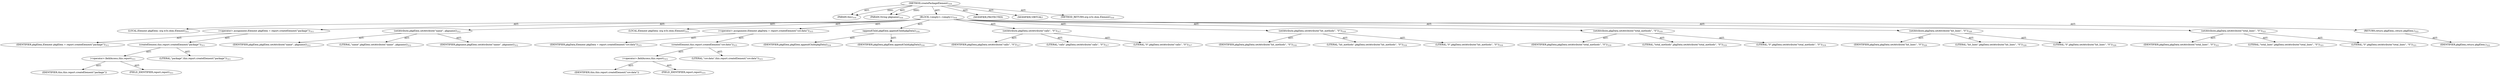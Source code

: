 digraph "createPackageElement" {  
"111669149706" [label = <(METHOD,createPackageElement)<SUB>310</SUB>> ]
"115964117017" [label = <(PARAM,this)<SUB>310</SUB>> ]
"115964117018" [label = <(PARAM,String pkgname)<SUB>310</SUB>> ]
"25769803807" [label = <(BLOCK,&lt;empty&gt;,&lt;empty&gt;)<SUB>310</SUB>> ]
"94489280558" [label = <(LOCAL,Element pkgElem: org.w3c.dom.Element)<SUB>311</SUB>> ]
"30064771340" [label = <(&lt;operator&gt;.assignment,Element pkgElem = report.createElement(&quot;package&quot;))<SUB>311</SUB>> ]
"68719476987" [label = <(IDENTIFIER,pkgElem,Element pkgElem = report.createElement(&quot;package&quot;))<SUB>311</SUB>> ]
"30064771341" [label = <(createElement,this.report.createElement(&quot;package&quot;))<SUB>311</SUB>> ]
"30064771342" [label = <(&lt;operator&gt;.fieldAccess,this.report)<SUB>311</SUB>> ]
"68719476988" [label = <(IDENTIFIER,this,this.report.createElement(&quot;package&quot;))> ]
"55834574880" [label = <(FIELD_IDENTIFIER,report,report)<SUB>311</SUB>> ]
"90194313281" [label = <(LITERAL,&quot;package&quot;,this.report.createElement(&quot;package&quot;))<SUB>311</SUB>> ]
"30064771343" [label = <(setAttribute,pkgElem.setAttribute(&quot;name&quot;, pkgname))<SUB>312</SUB>> ]
"68719476989" [label = <(IDENTIFIER,pkgElem,pkgElem.setAttribute(&quot;name&quot;, pkgname))<SUB>312</SUB>> ]
"90194313282" [label = <(LITERAL,&quot;name&quot;,pkgElem.setAttribute(&quot;name&quot;, pkgname))<SUB>312</SUB>> ]
"68719476990" [label = <(IDENTIFIER,pkgname,pkgElem.setAttribute(&quot;name&quot;, pkgname))<SUB>312</SUB>> ]
"94489280559" [label = <(LOCAL,Element pkgData: org.w3c.dom.Element)<SUB>315</SUB>> ]
"30064771344" [label = <(&lt;operator&gt;.assignment,Element pkgData = report.createElement(&quot;cov.data&quot;))<SUB>315</SUB>> ]
"68719476991" [label = <(IDENTIFIER,pkgData,Element pkgData = report.createElement(&quot;cov.data&quot;))<SUB>315</SUB>> ]
"30064771345" [label = <(createElement,this.report.createElement(&quot;cov.data&quot;))<SUB>315</SUB>> ]
"30064771346" [label = <(&lt;operator&gt;.fieldAccess,this.report)<SUB>315</SUB>> ]
"68719476992" [label = <(IDENTIFIER,this,this.report.createElement(&quot;cov.data&quot;))> ]
"55834574881" [label = <(FIELD_IDENTIFIER,report,report)<SUB>315</SUB>> ]
"90194313283" [label = <(LITERAL,&quot;cov.data&quot;,this.report.createElement(&quot;cov.data&quot;))<SUB>315</SUB>> ]
"30064771347" [label = <(appendChild,pkgElem.appendChild(pkgData))<SUB>316</SUB>> ]
"68719476993" [label = <(IDENTIFIER,pkgElem,pkgElem.appendChild(pkgData))<SUB>316</SUB>> ]
"68719476994" [label = <(IDENTIFIER,pkgData,pkgElem.appendChild(pkgData))<SUB>316</SUB>> ]
"30064771348" [label = <(setAttribute,pkgData.setAttribute(&quot;calls&quot;, &quot;0&quot;))<SUB>317</SUB>> ]
"68719476995" [label = <(IDENTIFIER,pkgData,pkgData.setAttribute(&quot;calls&quot;, &quot;0&quot;))<SUB>317</SUB>> ]
"90194313284" [label = <(LITERAL,&quot;calls&quot;,pkgData.setAttribute(&quot;calls&quot;, &quot;0&quot;))<SUB>317</SUB>> ]
"90194313285" [label = <(LITERAL,&quot;0&quot;,pkgData.setAttribute(&quot;calls&quot;, &quot;0&quot;))<SUB>317</SUB>> ]
"30064771349" [label = <(setAttribute,pkgData.setAttribute(&quot;hit_methods&quot;, &quot;0&quot;))<SUB>318</SUB>> ]
"68719476996" [label = <(IDENTIFIER,pkgData,pkgData.setAttribute(&quot;hit_methods&quot;, &quot;0&quot;))<SUB>318</SUB>> ]
"90194313286" [label = <(LITERAL,&quot;hit_methods&quot;,pkgData.setAttribute(&quot;hit_methods&quot;, &quot;0&quot;))<SUB>318</SUB>> ]
"90194313287" [label = <(LITERAL,&quot;0&quot;,pkgData.setAttribute(&quot;hit_methods&quot;, &quot;0&quot;))<SUB>318</SUB>> ]
"30064771350" [label = <(setAttribute,pkgData.setAttribute(&quot;total_methods&quot;, &quot;0&quot;))<SUB>319</SUB>> ]
"68719476997" [label = <(IDENTIFIER,pkgData,pkgData.setAttribute(&quot;total_methods&quot;, &quot;0&quot;))<SUB>319</SUB>> ]
"90194313288" [label = <(LITERAL,&quot;total_methods&quot;,pkgData.setAttribute(&quot;total_methods&quot;, &quot;0&quot;))<SUB>319</SUB>> ]
"90194313289" [label = <(LITERAL,&quot;0&quot;,pkgData.setAttribute(&quot;total_methods&quot;, &quot;0&quot;))<SUB>319</SUB>> ]
"30064771351" [label = <(setAttribute,pkgData.setAttribute(&quot;hit_lines&quot;, &quot;0&quot;))<SUB>320</SUB>> ]
"68719476998" [label = <(IDENTIFIER,pkgData,pkgData.setAttribute(&quot;hit_lines&quot;, &quot;0&quot;))<SUB>320</SUB>> ]
"90194313290" [label = <(LITERAL,&quot;hit_lines&quot;,pkgData.setAttribute(&quot;hit_lines&quot;, &quot;0&quot;))<SUB>320</SUB>> ]
"90194313291" [label = <(LITERAL,&quot;0&quot;,pkgData.setAttribute(&quot;hit_lines&quot;, &quot;0&quot;))<SUB>320</SUB>> ]
"30064771352" [label = <(setAttribute,pkgData.setAttribute(&quot;total_lines&quot;, &quot;0&quot;))<SUB>321</SUB>> ]
"68719476999" [label = <(IDENTIFIER,pkgData,pkgData.setAttribute(&quot;total_lines&quot;, &quot;0&quot;))<SUB>321</SUB>> ]
"90194313292" [label = <(LITERAL,&quot;total_lines&quot;,pkgData.setAttribute(&quot;total_lines&quot;, &quot;0&quot;))<SUB>321</SUB>> ]
"90194313293" [label = <(LITERAL,&quot;0&quot;,pkgData.setAttribute(&quot;total_lines&quot;, &quot;0&quot;))<SUB>321</SUB>> ]
"146028888068" [label = <(RETURN,return pkgElem;,return pkgElem;)<SUB>322</SUB>> ]
"68719477000" [label = <(IDENTIFIER,pkgElem,return pkgElem;)<SUB>322</SUB>> ]
"133143986204" [label = <(MODIFIER,PROTECTED)> ]
"133143986205" [label = <(MODIFIER,VIRTUAL)> ]
"128849018890" [label = <(METHOD_RETURN,org.w3c.dom.Element)<SUB>310</SUB>> ]
  "111669149706" -> "115964117017"  [ label = "AST: "] 
  "111669149706" -> "115964117018"  [ label = "AST: "] 
  "111669149706" -> "25769803807"  [ label = "AST: "] 
  "111669149706" -> "133143986204"  [ label = "AST: "] 
  "111669149706" -> "133143986205"  [ label = "AST: "] 
  "111669149706" -> "128849018890"  [ label = "AST: "] 
  "25769803807" -> "94489280558"  [ label = "AST: "] 
  "25769803807" -> "30064771340"  [ label = "AST: "] 
  "25769803807" -> "30064771343"  [ label = "AST: "] 
  "25769803807" -> "94489280559"  [ label = "AST: "] 
  "25769803807" -> "30064771344"  [ label = "AST: "] 
  "25769803807" -> "30064771347"  [ label = "AST: "] 
  "25769803807" -> "30064771348"  [ label = "AST: "] 
  "25769803807" -> "30064771349"  [ label = "AST: "] 
  "25769803807" -> "30064771350"  [ label = "AST: "] 
  "25769803807" -> "30064771351"  [ label = "AST: "] 
  "25769803807" -> "30064771352"  [ label = "AST: "] 
  "25769803807" -> "146028888068"  [ label = "AST: "] 
  "30064771340" -> "68719476987"  [ label = "AST: "] 
  "30064771340" -> "30064771341"  [ label = "AST: "] 
  "30064771341" -> "30064771342"  [ label = "AST: "] 
  "30064771341" -> "90194313281"  [ label = "AST: "] 
  "30064771342" -> "68719476988"  [ label = "AST: "] 
  "30064771342" -> "55834574880"  [ label = "AST: "] 
  "30064771343" -> "68719476989"  [ label = "AST: "] 
  "30064771343" -> "90194313282"  [ label = "AST: "] 
  "30064771343" -> "68719476990"  [ label = "AST: "] 
  "30064771344" -> "68719476991"  [ label = "AST: "] 
  "30064771344" -> "30064771345"  [ label = "AST: "] 
  "30064771345" -> "30064771346"  [ label = "AST: "] 
  "30064771345" -> "90194313283"  [ label = "AST: "] 
  "30064771346" -> "68719476992"  [ label = "AST: "] 
  "30064771346" -> "55834574881"  [ label = "AST: "] 
  "30064771347" -> "68719476993"  [ label = "AST: "] 
  "30064771347" -> "68719476994"  [ label = "AST: "] 
  "30064771348" -> "68719476995"  [ label = "AST: "] 
  "30064771348" -> "90194313284"  [ label = "AST: "] 
  "30064771348" -> "90194313285"  [ label = "AST: "] 
  "30064771349" -> "68719476996"  [ label = "AST: "] 
  "30064771349" -> "90194313286"  [ label = "AST: "] 
  "30064771349" -> "90194313287"  [ label = "AST: "] 
  "30064771350" -> "68719476997"  [ label = "AST: "] 
  "30064771350" -> "90194313288"  [ label = "AST: "] 
  "30064771350" -> "90194313289"  [ label = "AST: "] 
  "30064771351" -> "68719476998"  [ label = "AST: "] 
  "30064771351" -> "90194313290"  [ label = "AST: "] 
  "30064771351" -> "90194313291"  [ label = "AST: "] 
  "30064771352" -> "68719476999"  [ label = "AST: "] 
  "30064771352" -> "90194313292"  [ label = "AST: "] 
  "30064771352" -> "90194313293"  [ label = "AST: "] 
  "146028888068" -> "68719477000"  [ label = "AST: "] 
  "111669149706" -> "115964117017"  [ label = "DDG: "] 
  "111669149706" -> "115964117018"  [ label = "DDG: "] 
}
